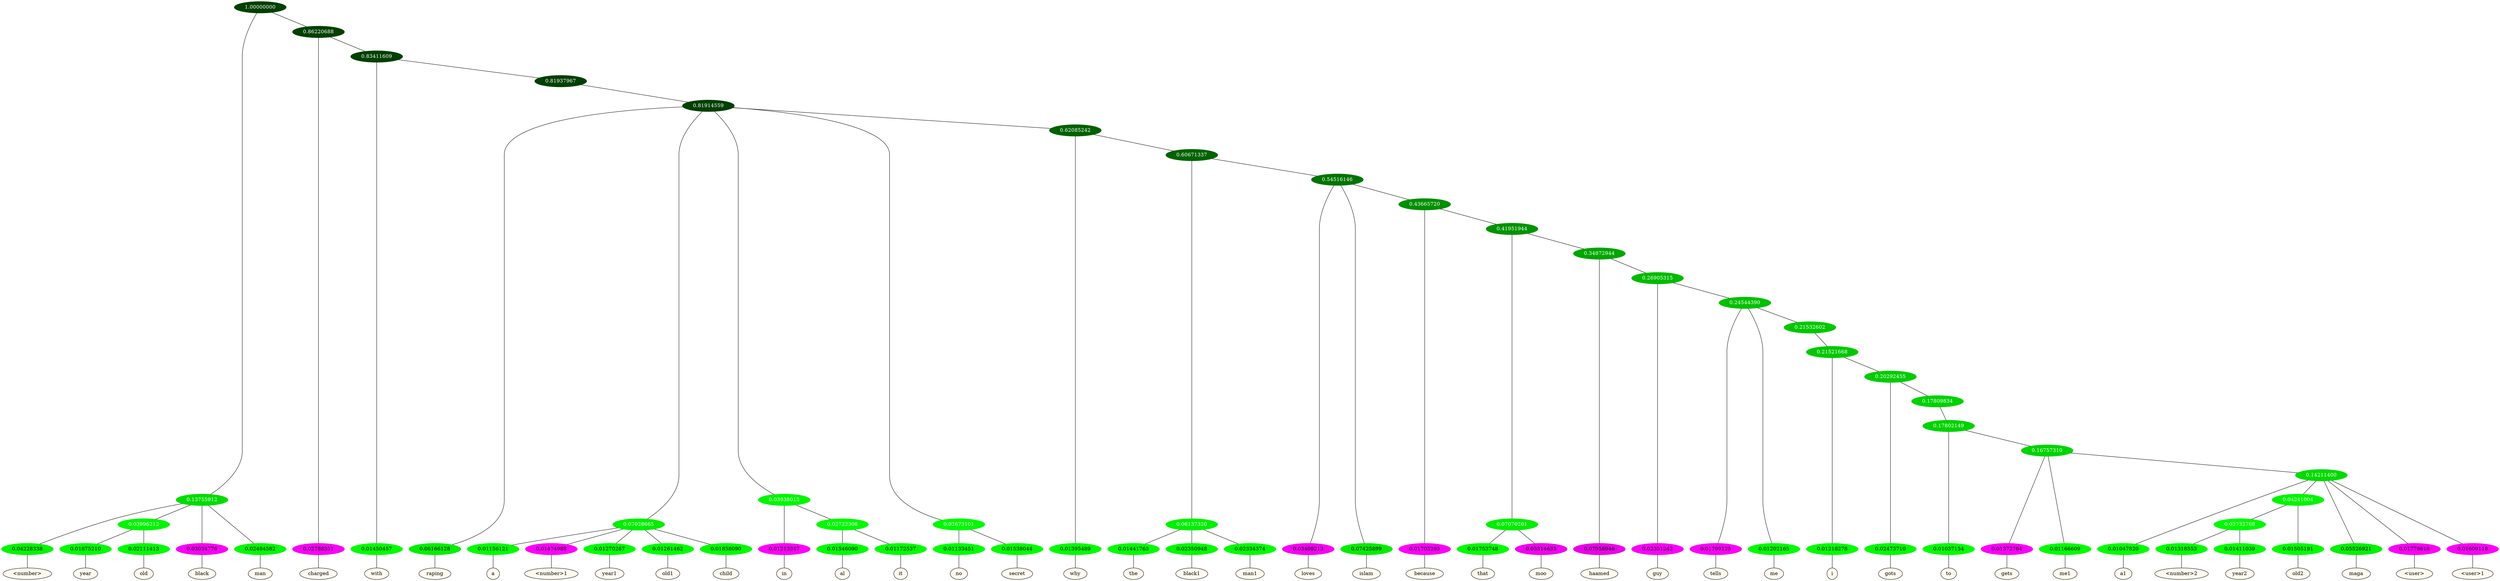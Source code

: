 graph {
	node [format=png height=0.15 nodesep=0.001 ordering=out overlap=prism overlap_scaling=0.01 ranksep=0.001 ratio=0.2 style=filled width=0.15]
	{
		rank=same
		a_w_3 [label="\<number\>" color=black fillcolor=floralwhite style="filled,solid"]
		a_w_9 [label=year color=black fillcolor=floralwhite style="filled,solid"]
		a_w_10 [label=old color=black fillcolor=floralwhite style="filled,solid"]
		a_w_5 [label=black color=black fillcolor=floralwhite style="filled,solid"]
		a_w_6 [label=man color=black fillcolor=floralwhite style="filled,solid"]
		a_w_7 [label=charged color=black fillcolor=floralwhite style="filled,solid"]
		a_w_11 [label=with color=black fillcolor=floralwhite style="filled,solid"]
		a_w_14 [label=raping color=black fillcolor=floralwhite style="filled,solid"]
		a_w_19 [label=a color=black fillcolor=floralwhite style="filled,solid"]
		a_w_20 [label="\<number\>1" color=black fillcolor=floralwhite style="filled,solid"]
		a_w_21 [label=year1 color=black fillcolor=floralwhite style="filled,solid"]
		a_w_22 [label=old1 color=black fillcolor=floralwhite style="filled,solid"]
		a_w_23 [label=child color=black fillcolor=floralwhite style="filled,solid"]
		a_w_24 [label=in color=black fillcolor=floralwhite style="filled,solid"]
		a_w_30 [label=al color=black fillcolor=floralwhite style="filled,solid"]
		a_w_31 [label=it color=black fillcolor=floralwhite style="filled,solid"]
		a_w_26 [label=no color=black fillcolor=floralwhite style="filled,solid"]
		a_w_27 [label=secret color=black fillcolor=floralwhite style="filled,solid"]
		a_w_28 [label=why color=black fillcolor=floralwhite style="filled,solid"]
		a_w_34 [label=the color=black fillcolor=floralwhite style="filled,solid"]
		a_w_35 [label=black1 color=black fillcolor=floralwhite style="filled,solid"]
		a_w_36 [label=man1 color=black fillcolor=floralwhite style="filled,solid"]
		a_w_37 [label=loves color=black fillcolor=floralwhite style="filled,solid"]
		a_w_38 [label=islam color=black fillcolor=floralwhite style="filled,solid"]
		a_w_40 [label=because color=black fillcolor=floralwhite style="filled,solid"]
		a_w_44 [label=that color=black fillcolor=floralwhite style="filled,solid"]
		a_w_45 [label=moo color=black fillcolor=floralwhite style="filled,solid"]
		a_w_46 [label=haamed color=black fillcolor=floralwhite style="filled,solid"]
		a_w_48 [label=guy color=black fillcolor=floralwhite style="filled,solid"]
		a_w_50 [label=tells color=black fillcolor=floralwhite style="filled,solid"]
		a_w_51 [label=me color=black fillcolor=floralwhite style="filled,solid"]
		a_w_54 [label=i color=black fillcolor=floralwhite style="filled,solid"]
		a_w_56 [label=gots color=black fillcolor=floralwhite style="filled,solid"]
		a_w_59 [label=to color=black fillcolor=floralwhite style="filled,solid"]
		a_w_61 [label=gets color=black fillcolor=floralwhite style="filled,solid"]
		a_w_62 [label=me1 color=black fillcolor=floralwhite style="filled,solid"]
		a_w_64 [label=a1 color=black fillcolor=floralwhite style="filled,solid"]
		a_w_71 [label="\<number\>2" color=black fillcolor=floralwhite style="filled,solid"]
		a_w_72 [label=year2 color=black fillcolor=floralwhite style="filled,solid"]
		a_w_70 [label=old2 color=black fillcolor=floralwhite style="filled,solid"]
		a_w_66 [label=maga color=black fillcolor=floralwhite style="filled,solid"]
		a_w_67 [label="\<user\>" color=black fillcolor=floralwhite style="filled,solid"]
		a_w_68 [label="\<user\>1" color=black fillcolor=floralwhite style="filled,solid"]
	}
	a_n_3 -- a_w_3
	a_n_9 -- a_w_9
	a_n_10 -- a_w_10
	a_n_5 -- a_w_5
	a_n_6 -- a_w_6
	a_n_7 -- a_w_7
	a_n_11 -- a_w_11
	a_n_14 -- a_w_14
	a_n_19 -- a_w_19
	a_n_20 -- a_w_20
	a_n_21 -- a_w_21
	a_n_22 -- a_w_22
	a_n_23 -- a_w_23
	a_n_24 -- a_w_24
	a_n_30 -- a_w_30
	a_n_31 -- a_w_31
	a_n_26 -- a_w_26
	a_n_27 -- a_w_27
	a_n_28 -- a_w_28
	a_n_34 -- a_w_34
	a_n_35 -- a_w_35
	a_n_36 -- a_w_36
	a_n_37 -- a_w_37
	a_n_38 -- a_w_38
	a_n_40 -- a_w_40
	a_n_44 -- a_w_44
	a_n_45 -- a_w_45
	a_n_46 -- a_w_46
	a_n_48 -- a_w_48
	a_n_50 -- a_w_50
	a_n_51 -- a_w_51
	a_n_54 -- a_w_54
	a_n_56 -- a_w_56
	a_n_59 -- a_w_59
	a_n_61 -- a_w_61
	a_n_62 -- a_w_62
	a_n_64 -- a_w_64
	a_n_71 -- a_w_71
	a_n_72 -- a_w_72
	a_n_70 -- a_w_70
	a_n_66 -- a_w_66
	a_n_67 -- a_w_67
	a_n_68 -- a_w_68
	{
		rank=same
		a_n_3 [label=0.04228338 color="0.334 1.000 0.958" fontcolor=black]
		a_n_9 [label=0.01875210 color="0.334 1.000 0.981" fontcolor=black]
		a_n_10 [label=0.02111413 color="0.334 1.000 0.979" fontcolor=black]
		a_n_5 [label=0.03034776 color="0.835 1.000 0.970" fontcolor=black]
		a_n_6 [label=0.02484582 color="0.334 1.000 0.975" fontcolor=black]
		a_n_7 [label=0.02788351 color="0.835 1.000 0.972" fontcolor=black]
		a_n_11 [label=0.01450457 color="0.334 1.000 0.985" fontcolor=black]
		a_n_14 [label=0.06166128 color="0.334 1.000 0.938" fontcolor=black]
		a_n_19 [label=0.01156121 color="0.334 1.000 0.988" fontcolor=black]
		a_n_20 [label=0.01474988 color="0.835 1.000 0.985" fontcolor=black]
		a_n_21 [label=0.01270287 color="0.334 1.000 0.987" fontcolor=black]
		a_n_22 [label=0.01261462 color="0.334 1.000 0.987" fontcolor=black]
		a_n_23 [label=0.01858090 color="0.334 1.000 0.981" fontcolor=black]
		a_n_24 [label=0.01213347 color="0.835 1.000 0.988" fontcolor=black]
		a_n_30 [label=0.01546090 color="0.334 1.000 0.985" fontcolor=black]
		a_n_31 [label=0.01172537 color="0.334 1.000 0.988" fontcolor=black]
		a_n_26 [label=0.01133451 color="0.334 1.000 0.989" fontcolor=black]
		a_n_27 [label=0.01538044 color="0.334 1.000 0.985" fontcolor=black]
		a_n_28 [label=0.01395489 color="0.334 1.000 0.986" fontcolor=black]
		a_n_34 [label=0.01441763 color="0.334 1.000 0.986" fontcolor=black]
		a_n_35 [label=0.02350948 color="0.334 1.000 0.976" fontcolor=black]
		a_n_36 [label=0.02334374 color="0.334 1.000 0.977" fontcolor=black]
		a_n_37 [label=0.03409213 color="0.835 1.000 0.966" fontcolor=black]
		a_n_38 [label=0.07425899 color="0.334 1.000 0.926" fontcolor=black]
		a_n_40 [label=0.01705293 color="0.835 1.000 0.983" fontcolor=black]
		a_n_44 [label=0.01753748 color="0.334 1.000 0.982" fontcolor=black]
		a_n_45 [label=0.05314635 color="0.835 1.000 0.947" fontcolor=black]
		a_n_46 [label=0.07958946 color="0.835 1.000 0.920" fontcolor=black]
		a_n_48 [label=0.02351242 color="0.835 1.000 0.976" fontcolor=black]
		a_n_50 [label=0.01799125 color="0.835 1.000 0.982" fontcolor=black]
		a_n_51 [label=0.01202165 color="0.334 1.000 0.988" fontcolor=black]
		a_n_54 [label=0.01218278 color="0.334 1.000 0.988" fontcolor=black]
		a_n_56 [label=0.02473710 color="0.334 1.000 0.975" fontcolor=black]
		a_n_59 [label=0.01037154 color="0.334 1.000 0.990" fontcolor=black]
		a_n_61 [label=0.01372764 color="0.835 1.000 0.986" fontcolor=black]
		a_n_62 [label=0.01166609 color="0.334 1.000 0.988" fontcolor=black]
		a_n_64 [label=0.01047820 color="0.334 1.000 0.990" fontcolor=black]
		a_n_71 [label=0.01318553 color="0.334 1.000 0.987" fontcolor=black]
		a_n_72 [label=0.01411039 color="0.334 1.000 0.986" fontcolor=black]
		a_n_70 [label=0.01505191 color="0.334 1.000 0.985" fontcolor=black]
		a_n_66 [label=0.05526921 color="0.334 1.000 0.945" fontcolor=black]
		a_n_67 [label=0.01778618 color="0.835 1.000 0.982" fontcolor=black]
		a_n_68 [label=0.01609118 color="0.835 1.000 0.984" fontcolor=black]
	}
	a_n_0 [label=1.00000000 color="0.334 1.000 0.250" fontcolor=grey99]
	a_n_1 [label=0.13755912 color="0.334 1.000 0.862" fontcolor=grey99]
	a_n_0 -- a_n_1
	a_n_2 [label=0.86220688 color="0.334 1.000 0.250" fontcolor=grey99]
	a_n_0 -- a_n_2
	a_n_1 -- a_n_3
	a_n_4 [label=0.03996212 color="0.334 1.000 0.960" fontcolor=grey99]
	a_n_1 -- a_n_4
	a_n_1 -- a_n_5
	a_n_1 -- a_n_6
	a_n_2 -- a_n_7
	a_n_8 [label=0.83411609 color="0.334 1.000 0.250" fontcolor=grey99]
	a_n_2 -- a_n_8
	a_n_4 -- a_n_9
	a_n_4 -- a_n_10
	a_n_8 -- a_n_11
	a_n_12 [label=0.81937967 color="0.334 1.000 0.250" fontcolor=grey99]
	a_n_8 -- a_n_12
	a_n_13 [label=0.81914559 color="0.334 1.000 0.250" fontcolor=grey99]
	a_n_12 -- a_n_13
	a_n_13 -- a_n_14
	a_n_15 [label=0.07028665 color="0.334 1.000 0.930" fontcolor=grey99]
	a_n_13 -- a_n_15
	a_n_16 [label=0.03938015 color="0.334 1.000 0.961" fontcolor=grey99]
	a_n_13 -- a_n_16
	a_n_17 [label=0.02673101 color="0.334 1.000 0.973" fontcolor=grey99]
	a_n_13 -- a_n_17
	a_n_18 [label=0.62085242 color="0.334 1.000 0.379" fontcolor=grey99]
	a_n_13 -- a_n_18
	a_n_15 -- a_n_19
	a_n_15 -- a_n_20
	a_n_15 -- a_n_21
	a_n_15 -- a_n_22
	a_n_15 -- a_n_23
	a_n_16 -- a_n_24
	a_n_25 [label=0.02722308 color="0.334 1.000 0.973" fontcolor=grey99]
	a_n_16 -- a_n_25
	a_n_17 -- a_n_26
	a_n_17 -- a_n_27
	a_n_18 -- a_n_28
	a_n_29 [label=0.60671337 color="0.334 1.000 0.393" fontcolor=grey99]
	a_n_18 -- a_n_29
	a_n_25 -- a_n_30
	a_n_25 -- a_n_31
	a_n_32 [label=0.06137320 color="0.334 1.000 0.939" fontcolor=grey99]
	a_n_29 -- a_n_32
	a_n_33 [label=0.54516146 color="0.334 1.000 0.455" fontcolor=grey99]
	a_n_29 -- a_n_33
	a_n_32 -- a_n_34
	a_n_32 -- a_n_35
	a_n_32 -- a_n_36
	a_n_33 -- a_n_37
	a_n_33 -- a_n_38
	a_n_39 [label=0.43665720 color="0.334 1.000 0.563" fontcolor=grey99]
	a_n_33 -- a_n_39
	a_n_39 -- a_n_40
	a_n_41 [label=0.41951944 color="0.334 1.000 0.580" fontcolor=grey99]
	a_n_39 -- a_n_41
	a_n_42 [label=0.07070261 color="0.334 1.000 0.929" fontcolor=grey99]
	a_n_41 -- a_n_42
	a_n_43 [label=0.34872944 color="0.334 1.000 0.651" fontcolor=grey99]
	a_n_41 -- a_n_43
	a_n_42 -- a_n_44
	a_n_42 -- a_n_45
	a_n_43 -- a_n_46
	a_n_47 [label=0.26905315 color="0.334 1.000 0.731" fontcolor=grey99]
	a_n_43 -- a_n_47
	a_n_47 -- a_n_48
	a_n_49 [label=0.24544390 color="0.334 1.000 0.755" fontcolor=grey99]
	a_n_47 -- a_n_49
	a_n_49 -- a_n_50
	a_n_49 -- a_n_51
	a_n_52 [label=0.21532602 color="0.334 1.000 0.785" fontcolor=grey99]
	a_n_49 -- a_n_52
	a_n_53 [label=0.21521668 color="0.334 1.000 0.785" fontcolor=grey99]
	a_n_52 -- a_n_53
	a_n_53 -- a_n_54
	a_n_55 [label=0.20292455 color="0.334 1.000 0.797" fontcolor=grey99]
	a_n_53 -- a_n_55
	a_n_55 -- a_n_56
	a_n_57 [label=0.17809834 color="0.334 1.000 0.822" fontcolor=grey99]
	a_n_55 -- a_n_57
	a_n_58 [label=0.17802149 color="0.334 1.000 0.822" fontcolor=grey99]
	a_n_57 -- a_n_58
	a_n_58 -- a_n_59
	a_n_60 [label=0.16757310 color="0.334 1.000 0.832" fontcolor=grey99]
	a_n_58 -- a_n_60
	a_n_60 -- a_n_61
	a_n_60 -- a_n_62
	a_n_63 [label=0.14211400 color="0.334 1.000 0.858" fontcolor=grey99]
	a_n_60 -- a_n_63
	a_n_63 -- a_n_64
	a_n_65 [label=0.04241004 color="0.334 1.000 0.958" fontcolor=grey99]
	a_n_63 -- a_n_65
	a_n_63 -- a_n_66
	a_n_63 -- a_n_67
	a_n_63 -- a_n_68
	a_n_69 [label=0.02732768 color="0.334 1.000 0.973" fontcolor=grey99]
	a_n_65 -- a_n_69
	a_n_65 -- a_n_70
	a_n_69 -- a_n_71
	a_n_69 -- a_n_72
}
